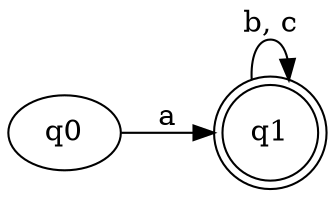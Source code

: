 digraph 6 {
    rankdir = LR
    q1[shape=doublecircle]
    q0 -> q1[label="a"]
    q1 -> q1[label="b, c"]
}